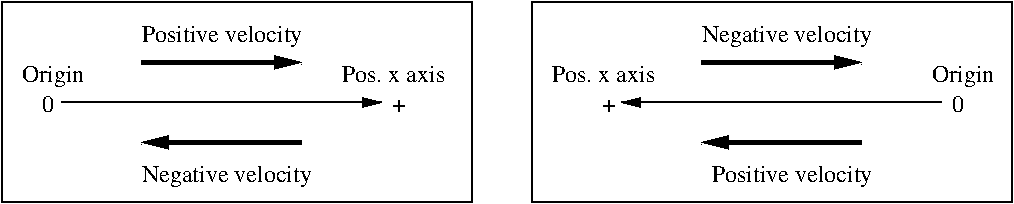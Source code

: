 #FIG 3.2
Landscape
Center
Inches
Letter  
100.00
Single
-2
1200 2
6 5775 2100 9150 3375
2 1 0 3 0 7 100 0 -1 0.000 0 0 -1 1 0 2
	1 1 3.00 60.00 120.00
	 6900 2400 8100 2400
2 1 0 3 0 7 100 0 -1 0.000 0 0 -1 1 0 2
	1 1 3.00 60.00 120.00
	 8100 3000 6900 3000
2 1 0 1 0 7 100 0 -1 0.000 0 0 -1 1 0 2
	1 1 1.00 60.00 120.00
	 8700 2700 6300 2700
4 0 0 100 0 0 12 0.0000 4 135 90 8775 2775 0\001
4 0 0 100 0 0 12 0.0000 4 75 105 6150 2775 +\001
4 0 0 100 0 0 12 0.0000 4 180 1260 6975 3300 Positive velocity\001
4 0 0 100 0 0 12 0.0000 4 180 1335 6900 2250 Negative velocity\001
4 0 0 100 0 0 12 0.0000 4 180 465 8625 2550 Origin\001
4 0 0 100 0 0 12 0.0000 4 135 825 5775 2550 Pos. x axis\001
-6
2 1 0 3 0 7 100 0 -1 0.000 0 0 -1 1 0 2
	1 1 3.00 60.00 120.00
	 2700 2400 3900 2400
2 1 0 3 0 7 100 0 -1 0.000 0 0 -1 1 0 2
	1 1 3.00 60.00 120.00
	 3900 3000 2700 3000
2 1 0 1 0 7 100 0 -1 0.000 0 0 -1 1 0 2
	1 1 1.00 60.00 120.00
	 2100 2700 4500 2700
2 2 0 1 0 7 100 0 -1 0.000 0 0 -1 0 0 5
	 1650 1950 5175 1950 5175 3450 1650 3450 1650 1950
2 2 0 1 0 7 100 0 -1 0.000 0 0 -1 0 0 5
	 5625 1950 9225 1950 9225 3450 5625 3450 5625 1950
4 0 0 100 0 0 12 0.0000 4 135 90 1950 2775 0\001
4 0 0 100 0 0 12 0.0000 4 75 105 4575 2775 +\001
4 0 0 100 0 0 12 0.0000 4 180 1260 2700 2250 Positive velocity\001
4 0 0 100 0 0 12 0.0000 4 180 1335 2700 3300 Negative velocity\001
4 0 0 100 0 0 12 0.0000 4 180 465 1800 2550 Origin\001
4 0 0 100 0 0 12 0.0000 4 135 825 4200 2550 Pos. x axis\001
